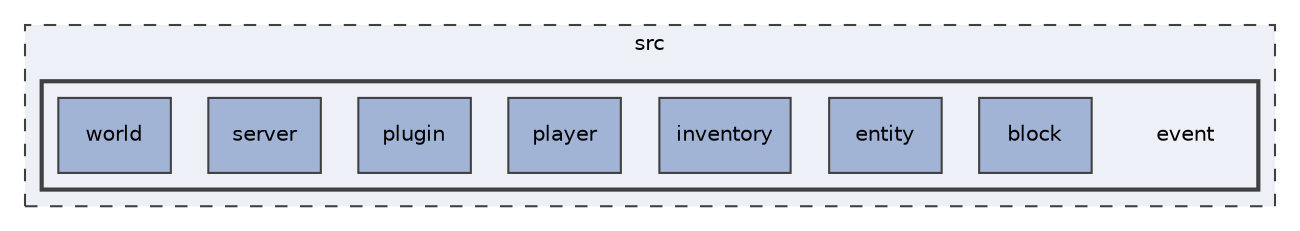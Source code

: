digraph "event"
{
 // INTERACTIVE_SVG=YES
 // LATEX_PDF_SIZE
  edge [fontname="Helvetica",fontsize="10",labelfontname="Helvetica",labelfontsize="10"];
  node [fontname="Helvetica",fontsize="10",shape=record];
  compound=true
  subgraph clusterdir_68267d1309a1af8e8297ef4c3efbcdba {
    graph [ bgcolor="#edf0f7", pencolor="grey25", style="filled,dashed,", label="src", fontname="Helvetica", fontsize="10", URL="dir_68267d1309a1af8e8297ef4c3efbcdba.html"]
  subgraph clusterdir_f278fbcf62338d746f20818c09b59427 {
    graph [ bgcolor="#edf0f7", pencolor="grey25", style="filled,bold,", label="", fontname="Helvetica", fontsize="10", URL="dir_f278fbcf62338d746f20818c09b59427.html"]
    dir_f278fbcf62338d746f20818c09b59427 [shape=plaintext, label="event"];
  dir_4bd3bd4cdf138ad29edb61d8aa883928 [shape=box, label="block", style="filled,", fillcolor="#a2b4d6", color="grey25", URL="dir_4bd3bd4cdf138ad29edb61d8aa883928.html"];
  dir_9d6fa2a8476abc8567ee5f18d995c0e6 [shape=box, label="entity", style="filled,", fillcolor="#a2b4d6", color="grey25", URL="dir_9d6fa2a8476abc8567ee5f18d995c0e6.html"];
  dir_0ba1847fcee0b8a07939e8ab349ef420 [shape=box, label="inventory", style="filled,", fillcolor="#a2b4d6", color="grey25", URL="dir_0ba1847fcee0b8a07939e8ab349ef420.html"];
  dir_23c847fc118655650d80ee30437441f9 [shape=box, label="player", style="filled,", fillcolor="#a2b4d6", color="grey25", URL="dir_23c847fc118655650d80ee30437441f9.html"];
  dir_9bd54e99df749fe3cf01962d780ac34f [shape=box, label="plugin", style="filled,", fillcolor="#a2b4d6", color="grey25", URL="dir_9bd54e99df749fe3cf01962d780ac34f.html"];
  dir_c253a6e03f83bd8c6319035235d9f5d6 [shape=box, label="server", style="filled,", fillcolor="#a2b4d6", color="grey25", URL="dir_c253a6e03f83bd8c6319035235d9f5d6.html"];
  dir_493f1ad486be5e329cd17e715aa80aa8 [shape=box, label="world", style="filled,", fillcolor="#a2b4d6", color="grey25", URL="dir_493f1ad486be5e329cd17e715aa80aa8.html"];
  }
  }
}
